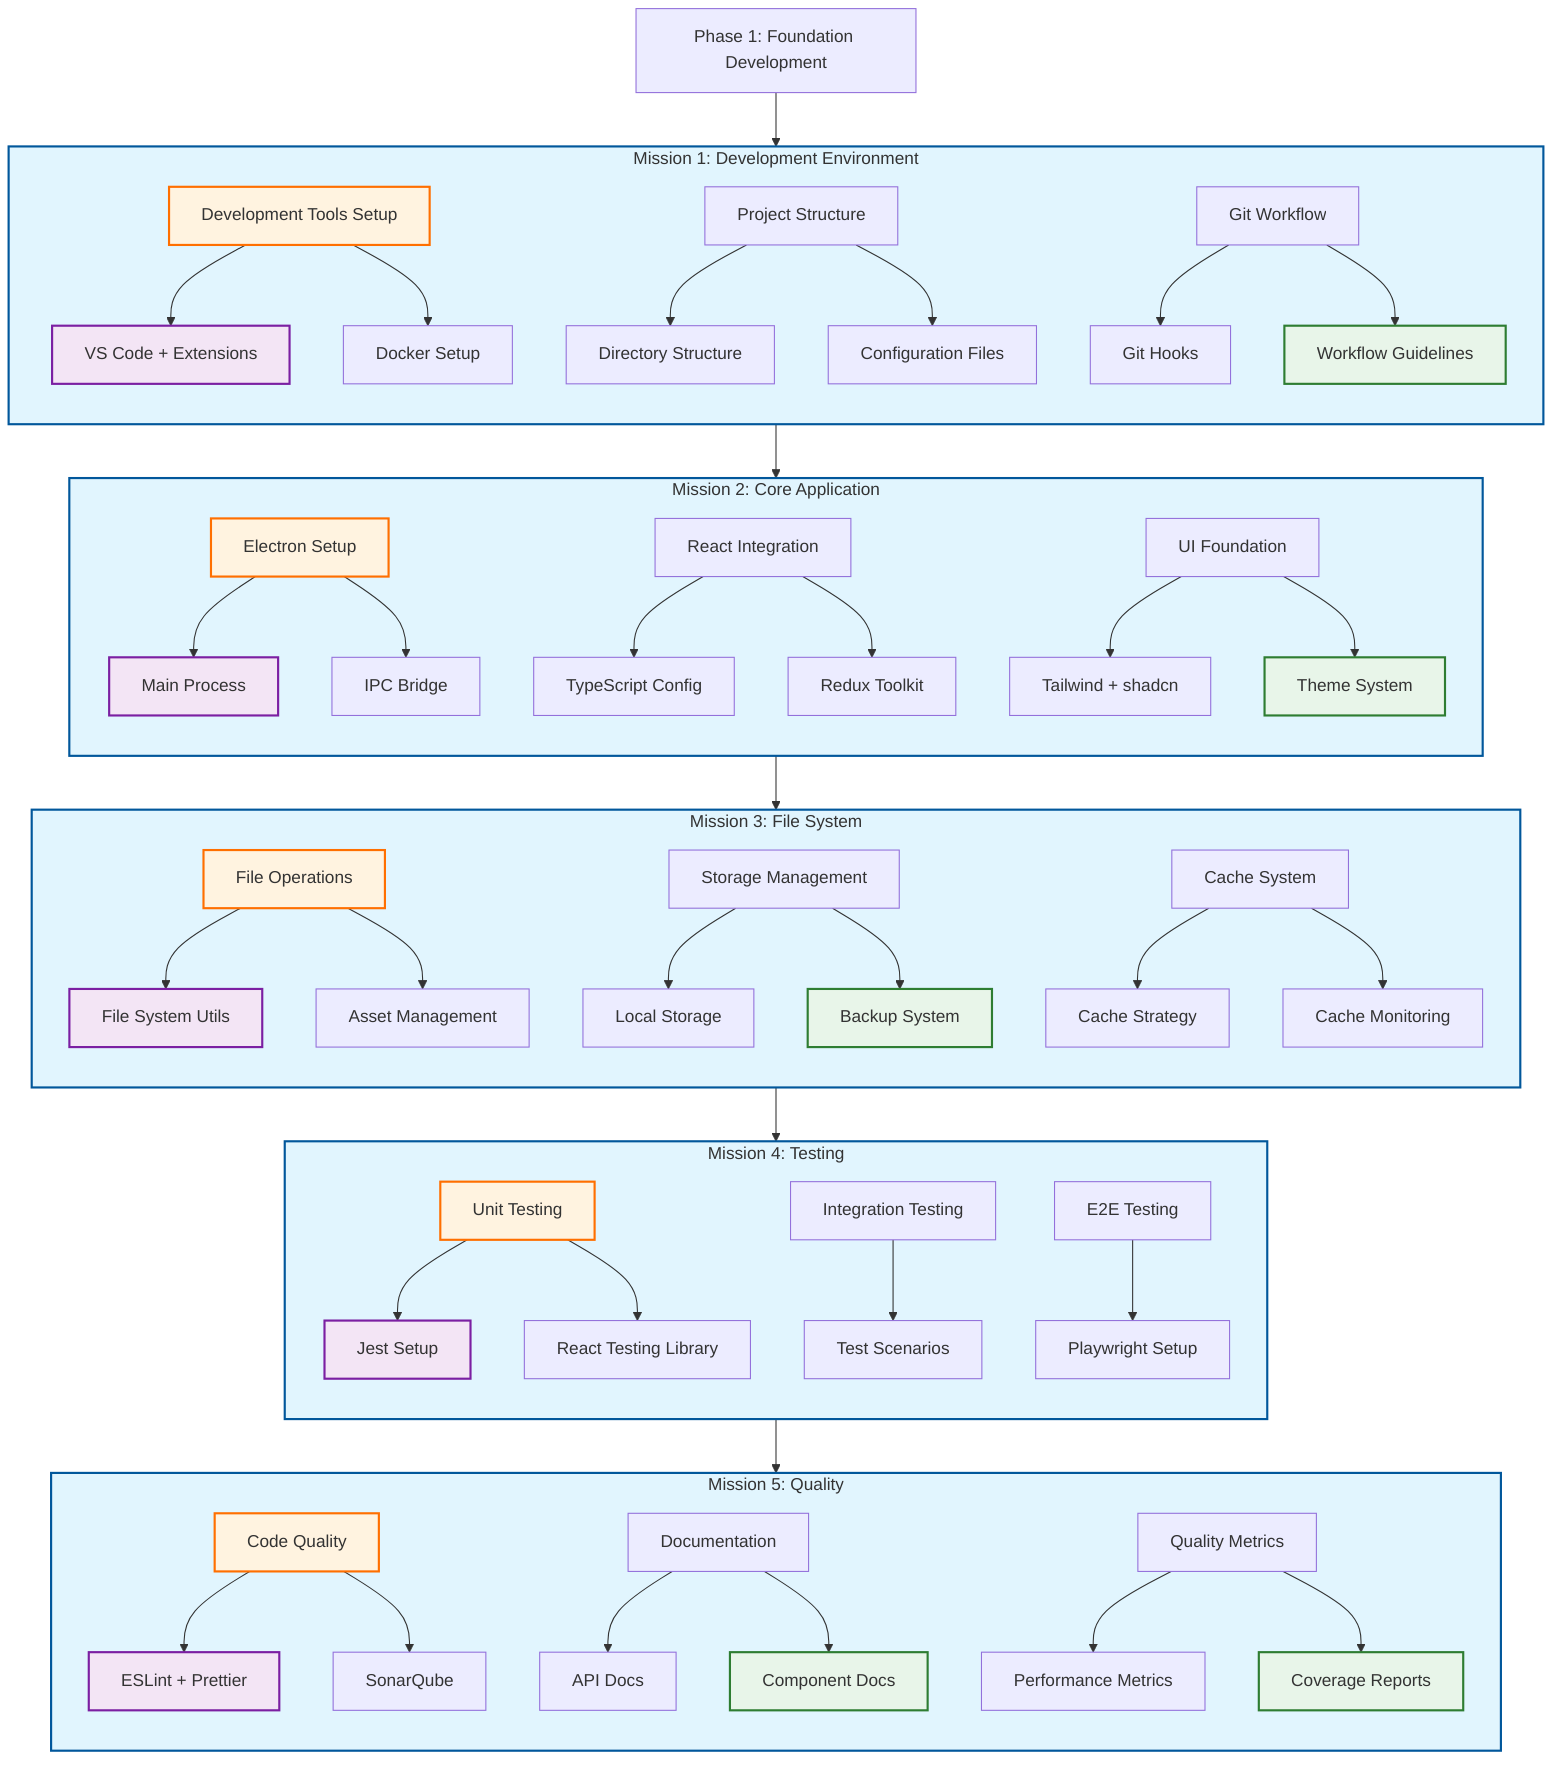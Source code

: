 flowchart TB
    classDef mission fill:#e1f5fe,stroke:#01579b,stroke-width:2px
    classDef milestone fill:#fff3e0,stroke:#ff6f00,stroke-width:2px
    classDef component fill:#f3e5f5,stroke:#7b1fa2,stroke-width:2px
    classDef deliverable fill:#e8f5e9,stroke:#2e7d32,stroke-width:2px

    Phase1[Phase 1: Foundation Development]
    
    subgraph Mission1[Mission 1: Development Environment]
        direction TB
        DevTools[Development Tools Setup]
        ProjectStruct[Project Structure]
        GitFlow[Git Workflow]
        
        DevTools --> IDE[VS Code + Extensions]
        DevTools --> Docker[Docker Setup]
        ProjectStruct --> DirStruct[Directory Structure]
        ProjectStruct --> Config[Configuration Files]
        GitFlow --> Hooks[Git Hooks]
        GitFlow --> Guidelines[Workflow Guidelines]
    end
    
    subgraph Mission2[Mission 2: Core Application]
        direction TB
        Electron[Electron Setup]
        React[React Integration]
        UI[UI Foundation]
        
        Electron --> MainProc[Main Process]
        Electron --> IPC[IPC Bridge]
        React --> TypeScript[TypeScript Config]
        React --> Redux[Redux Toolkit]
        UI --> Tailwind[Tailwind + shadcn]
        UI --> Theme[Theme System]
    end
    
    subgraph Mission3[Mission 3: File System]
        direction TB
        FileOps[File Operations]
        Storage[Storage Management]
        Cache[Cache System]
        
        FileOps --> FSUtils[File System Utils]
        FileOps --> AssetMgmt[Asset Management]
        Storage --> LocalStore[Local Storage]
        Storage --> Backup[Backup System]
        Cache --> CacheStrat[Cache Strategy]
        Cache --> CacheMon[Cache Monitoring]
    end
    
    subgraph Mission4[Mission 4: Testing]
        direction TB
        UnitTest[Unit Testing]
        IntegTest[Integration Testing]
        E2E[E2E Testing]
        
        UnitTest --> Jest[Jest Setup]
        UnitTest --> RTL[React Testing Library]
        IntegTest --> TestScen[Test Scenarios]
        E2E --> Playwright[Playwright Setup]
    end
    
    subgraph Mission5[Mission 5: Quality]
        direction TB
        CodeQual[Code Quality]
        Docs[Documentation]
        Metrics[Quality Metrics]
        
        CodeQual --> Lint[ESLint + Prettier]
        CodeQual --> Sonar[SonarQube]
        Docs --> API[API Docs]
        Docs --> CompDocs[Component Docs]
        Metrics --> Performance[Performance Metrics]
        Metrics --> Coverage[Coverage Reports]
    end
    
    Phase1 --> Mission1
    Mission1 --> Mission2
    Mission2 --> Mission3
    Mission3 --> Mission4
    Mission4 --> Mission5
    
    %% Apply classes
    class Mission1,Mission2,Mission3,Mission4,Mission5 mission
    class DevTools,Electron,FileOps,UnitTest,CodeQual milestone
    class IDE,MainProc,FSUtils,Jest,Lint component
    class Guidelines,Theme,Backup,Coverage,CompDocs deliverable